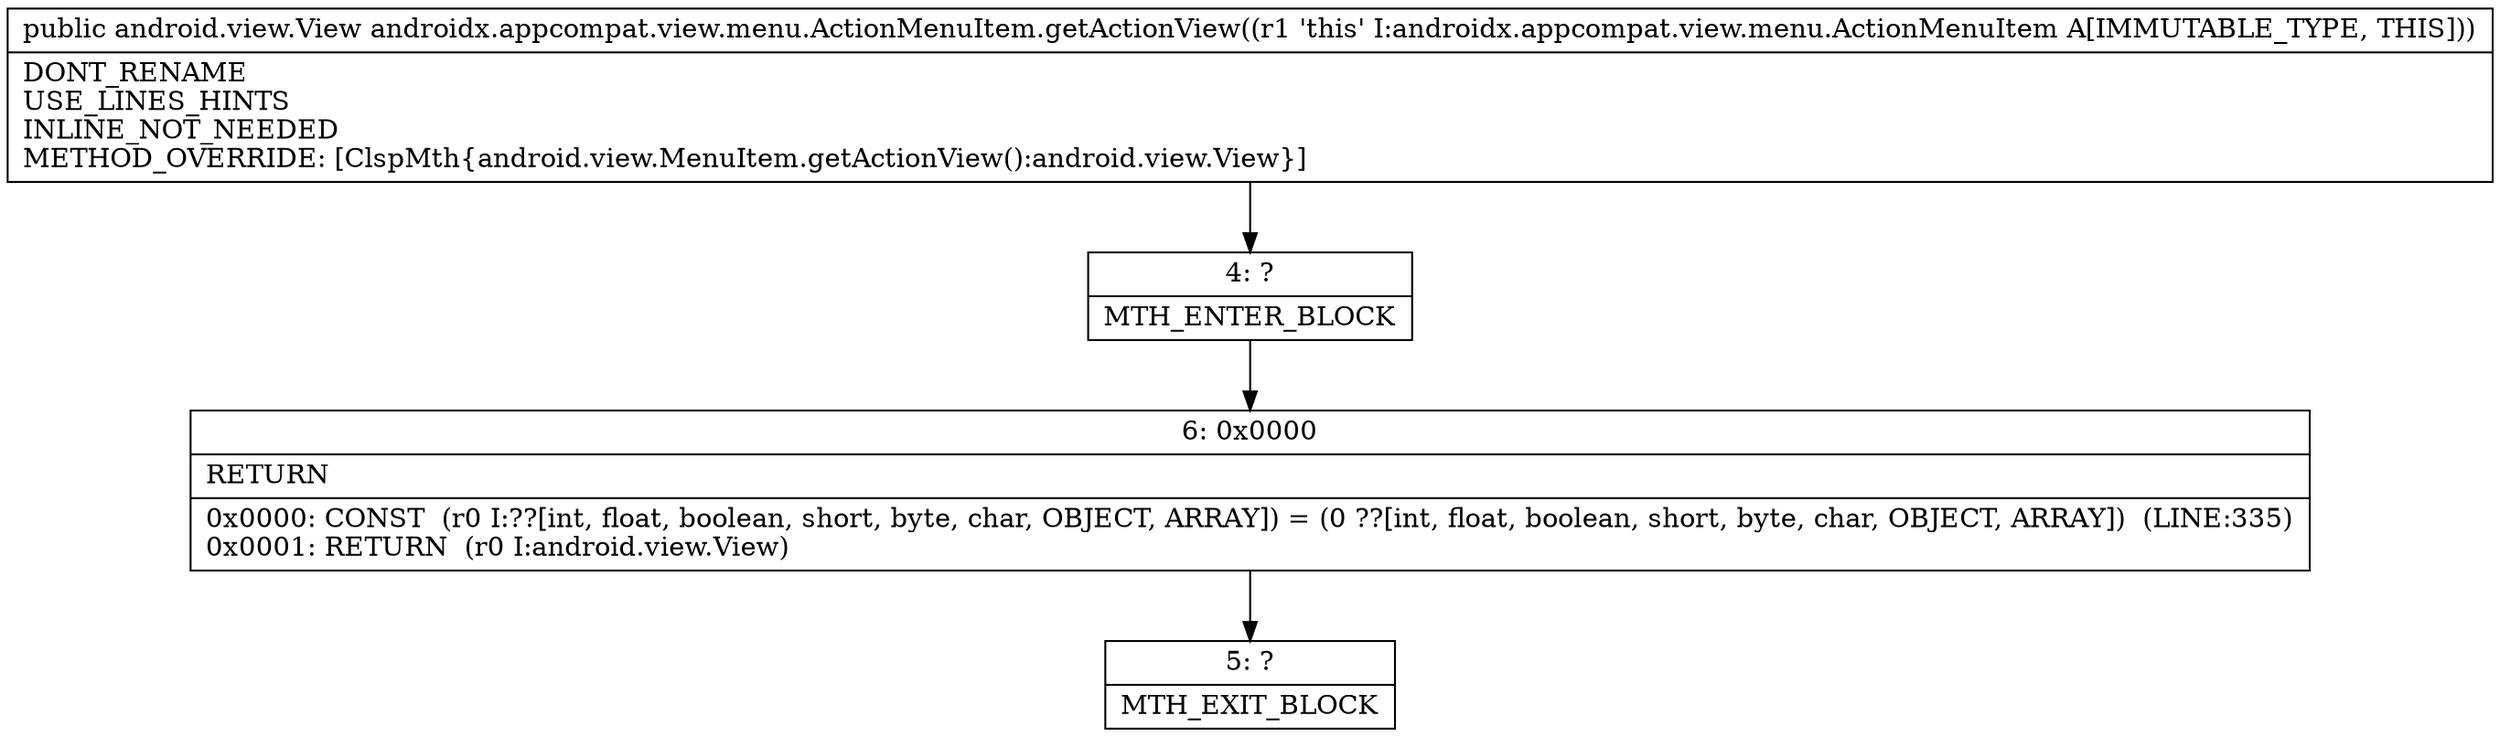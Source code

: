 digraph "CFG forandroidx.appcompat.view.menu.ActionMenuItem.getActionView()Landroid\/view\/View;" {
Node_4 [shape=record,label="{4\:\ ?|MTH_ENTER_BLOCK\l}"];
Node_6 [shape=record,label="{6\:\ 0x0000|RETURN\l|0x0000: CONST  (r0 I:??[int, float, boolean, short, byte, char, OBJECT, ARRAY]) = (0 ??[int, float, boolean, short, byte, char, OBJECT, ARRAY])  (LINE:335)\l0x0001: RETURN  (r0 I:android.view.View) \l}"];
Node_5 [shape=record,label="{5\:\ ?|MTH_EXIT_BLOCK\l}"];
MethodNode[shape=record,label="{public android.view.View androidx.appcompat.view.menu.ActionMenuItem.getActionView((r1 'this' I:androidx.appcompat.view.menu.ActionMenuItem A[IMMUTABLE_TYPE, THIS]))  | DONT_RENAME\lUSE_LINES_HINTS\lINLINE_NOT_NEEDED\lMETHOD_OVERRIDE: [ClspMth\{android.view.MenuItem.getActionView():android.view.View\}]\l}"];
MethodNode -> Node_4;Node_4 -> Node_6;
Node_6 -> Node_5;
}

